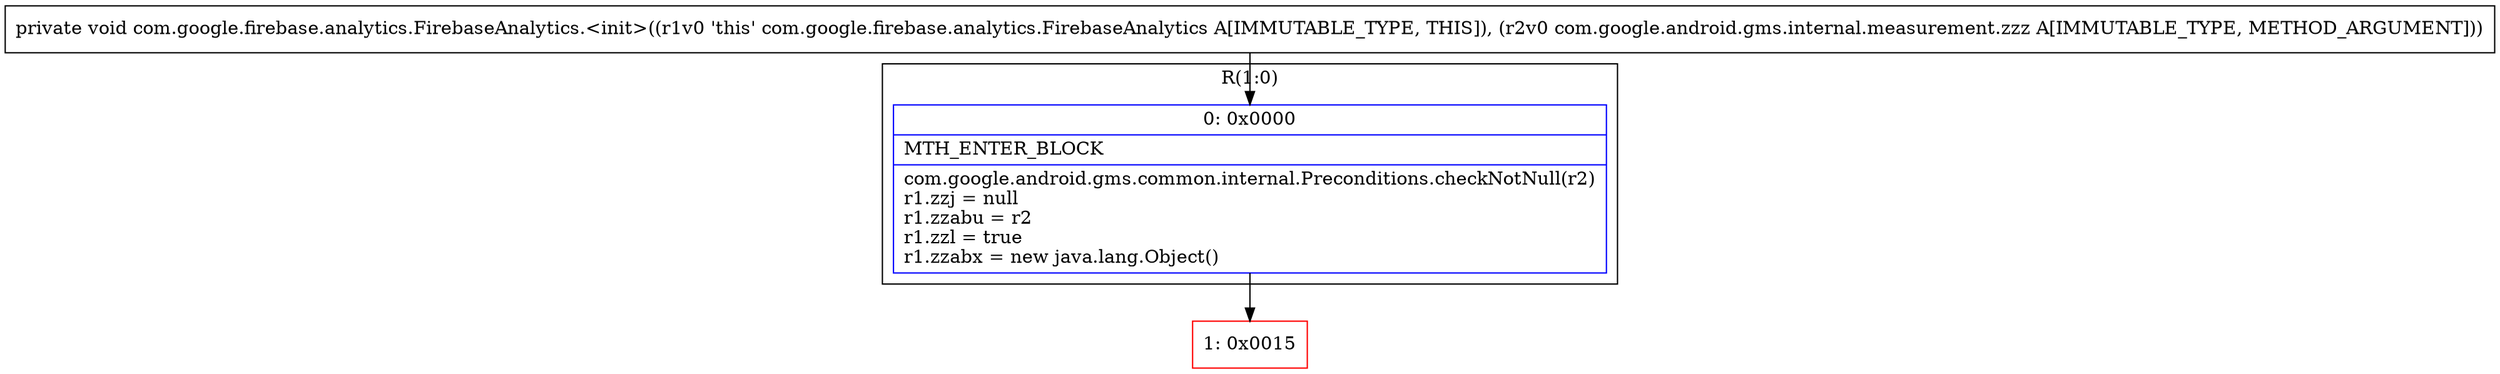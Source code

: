 digraph "CFG forcom.google.firebase.analytics.FirebaseAnalytics.\<init\>(Lcom\/google\/android\/gms\/internal\/measurement\/zzz;)V" {
subgraph cluster_Region_214640086 {
label = "R(1:0)";
node [shape=record,color=blue];
Node_0 [shape=record,label="{0\:\ 0x0000|MTH_ENTER_BLOCK\l|com.google.android.gms.common.internal.Preconditions.checkNotNull(r2)\lr1.zzj = null\lr1.zzabu = r2\lr1.zzl = true\lr1.zzabx = new java.lang.Object()\l}"];
}
Node_1 [shape=record,color=red,label="{1\:\ 0x0015}"];
MethodNode[shape=record,label="{private void com.google.firebase.analytics.FirebaseAnalytics.\<init\>((r1v0 'this' com.google.firebase.analytics.FirebaseAnalytics A[IMMUTABLE_TYPE, THIS]), (r2v0 com.google.android.gms.internal.measurement.zzz A[IMMUTABLE_TYPE, METHOD_ARGUMENT])) }"];
MethodNode -> Node_0;
Node_0 -> Node_1;
}

